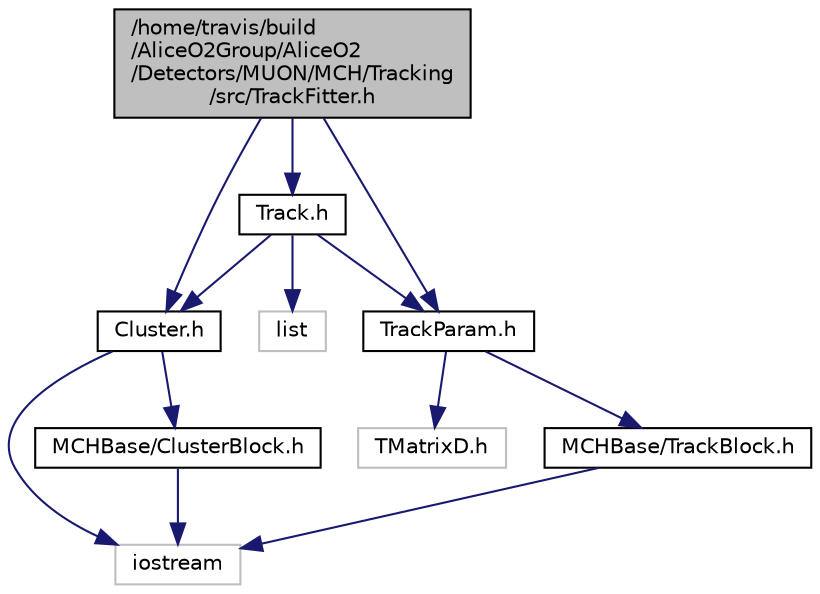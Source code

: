 digraph "/home/travis/build/AliceO2Group/AliceO2/Detectors/MUON/MCH/Tracking/src/TrackFitter.h"
{
 // INTERACTIVE_SVG=YES
  bgcolor="transparent";
  edge [fontname="Helvetica",fontsize="10",labelfontname="Helvetica",labelfontsize="10"];
  node [fontname="Helvetica",fontsize="10",shape=record];
  Node1 [label="/home/travis/build\l/AliceO2Group/AliceO2\l/Detectors/MUON/MCH/Tracking\l/src/TrackFitter.h",height=0.2,width=0.4,color="black", fillcolor="grey75", style="filled" fontcolor="black"];
  Node1 -> Node2 [color="midnightblue",fontsize="10",style="solid",fontname="Helvetica"];
  Node2 [label="Cluster.h",height=0.2,width=0.4,color="black",URL="$d5/d88/Detectors_2MUON_2MCH_2Tracking_2src_2Cluster_8h.html"];
  Node2 -> Node3 [color="midnightblue",fontsize="10",style="solid",fontname="Helvetica"];
  Node3 [label="iostream",height=0.2,width=0.4,color="grey75"];
  Node2 -> Node4 [color="midnightblue",fontsize="10",style="solid",fontname="Helvetica"];
  Node4 [label="MCHBase/ClusterBlock.h",height=0.2,width=0.4,color="black",URL="$d3/db8/ClusterBlock_8h.html",tooltip="Definition of the MCH cluster minimal structure. "];
  Node4 -> Node3 [color="midnightblue",fontsize="10",style="solid",fontname="Helvetica"];
  Node1 -> Node5 [color="midnightblue",fontsize="10",style="solid",fontname="Helvetica"];
  Node5 [label="Track.h",height=0.2,width=0.4,color="black",URL="$d8/d80/Detectors_2MUON_2MCH_2Tracking_2src_2Track_8h.html"];
  Node5 -> Node6 [color="midnightblue",fontsize="10",style="solid",fontname="Helvetica"];
  Node6 [label="list",height=0.2,width=0.4,color="grey75"];
  Node5 -> Node2 [color="midnightblue",fontsize="10",style="solid",fontname="Helvetica"];
  Node5 -> Node7 [color="midnightblue",fontsize="10",style="solid",fontname="Helvetica"];
  Node7 [label="TrackParam.h",height=0.2,width=0.4,color="black",URL="$de/d4b/TrackParam_8h.html",tooltip="Definition of the MCH track parameters for internal use. "];
  Node7 -> Node8 [color="midnightblue",fontsize="10",style="solid",fontname="Helvetica"];
  Node8 [label="TMatrixD.h",height=0.2,width=0.4,color="grey75"];
  Node7 -> Node9 [color="midnightblue",fontsize="10",style="solid",fontname="Helvetica"];
  Node9 [label="MCHBase/TrackBlock.h",height=0.2,width=0.4,color="black",URL="$d6/d45/TrackBlock_8h.html",tooltip="Definition of the MCH track parameters minimal structure. "];
  Node9 -> Node3 [color="midnightblue",fontsize="10",style="solid",fontname="Helvetica"];
  Node1 -> Node7 [color="midnightblue",fontsize="10",style="solid",fontname="Helvetica"];
}
